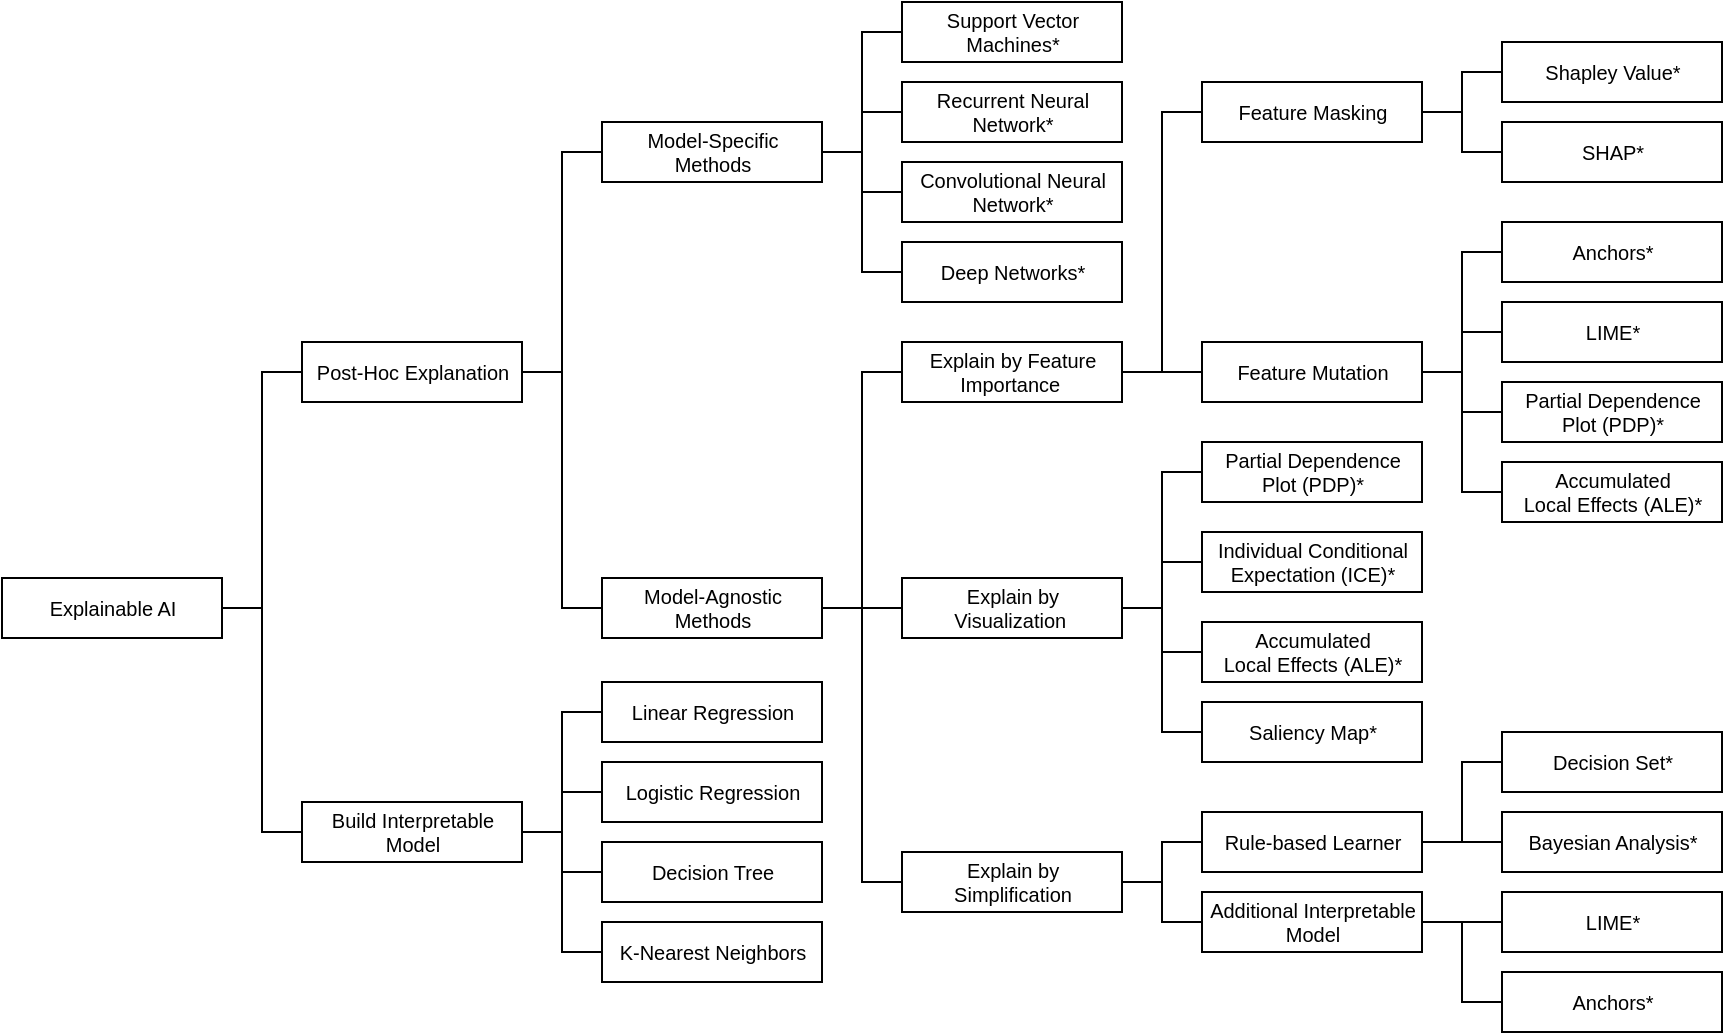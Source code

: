 <mxfile scale="5" border="0">
    <diagram id="UTlIMfPxAq2fHqrGq6l2" name="Page-1">
        <mxGraphModel dx="-210" dy="396" grid="1" gridSize="10" guides="1" tooltips="1" connect="1" arrows="1" fold="1" page="1" pageScale="1" pageWidth="827" pageHeight="1169" math="0" shadow="0">
            <root>
                <mxCell id="0"/>
                <mxCell id="1" parent="0"/>
                <mxCell id="2" value="Explainable AI" style="rounded=0;fontSize=10;html=1;" parent="1" vertex="1">
                    <mxGeometry x="1100" y="538" width="110" height="30" as="geometry"/>
                </mxCell>
                <mxCell id="3" value="" style="rounded=0;orthogonalLoop=1;jettySize=auto;exitX=1;exitY=0.5;exitDx=0;exitDy=0;entryX=0;entryY=0.5;entryDx=0;entryDy=0;endArrow=none;endFill=0;fontSize=10;html=1;edgeStyle=orthogonalEdgeStyle;" parent="1" source="5" target="10" edge="1">
                    <mxGeometry relative="1" as="geometry"/>
                </mxCell>
                <mxCell id="4" value="" style="rounded=0;orthogonalLoop=1;jettySize=auto;exitX=1;exitY=0.5;exitDx=0;exitDy=0;entryX=0;entryY=0.5;entryDx=0;entryDy=0;endArrow=none;endFill=0;fontSize=10;html=1;edgeStyle=orthogonalEdgeStyle;" parent="1" source="5" target="15" edge="1">
                    <mxGeometry relative="1" as="geometry"/>
                </mxCell>
                <mxCell id="5" value="Post-Hoc Explanation" style="rounded=0;fontSize=10;html=1;" parent="1" vertex="1">
                    <mxGeometry x="1250" y="420" width="110" height="30" as="geometry"/>
                </mxCell>
                <mxCell id="6" value="" style="rounded=0;orthogonalLoop=1;jettySize=auto;exitX=1;exitY=0.5;exitDx=0;exitDy=0;entryX=0;entryY=0.5;entryDx=0;entryDy=0;endArrow=none;endFill=0;fontSize=10;html=1;edgeStyle=orthogonalEdgeStyle;" parent="1" source="10" target="34" edge="1">
                    <mxGeometry relative="1" as="geometry"/>
                </mxCell>
                <mxCell id="7" value="" style="rounded=0;orthogonalLoop=1;jettySize=auto;exitX=1;exitY=0.5;exitDx=0;exitDy=0;entryX=0;entryY=0.5;entryDx=0;entryDy=0;endArrow=none;endFill=0;fontSize=10;html=1;edgeStyle=orthogonalEdgeStyle;" parent="1" source="10" target="35" edge="1">
                    <mxGeometry relative="1" as="geometry"/>
                </mxCell>
                <mxCell id="8" value="" style="rounded=0;orthogonalLoop=1;jettySize=auto;exitX=1;exitY=0.5;exitDx=0;exitDy=0;entryX=0;entryY=0.5;entryDx=0;entryDy=0;endArrow=none;endFill=0;fontSize=10;html=1;edgeStyle=orthogonalEdgeStyle;" parent="1" source="10" target="36" edge="1">
                    <mxGeometry relative="1" as="geometry"/>
                </mxCell>
                <mxCell id="9" value="" style="rounded=0;orthogonalLoop=1;jettySize=auto;exitX=1;exitY=0.5;exitDx=0;exitDy=0;entryX=0;entryY=0.5;entryDx=0;entryDy=0;endArrow=none;endFill=0;fontSize=10;html=1;edgeStyle=orthogonalEdgeStyle;" parent="1" source="10" target="37" edge="1">
                    <mxGeometry relative="1" as="geometry"/>
                </mxCell>
                <mxCell id="10" value="Model-Specific &lt;br&gt;Methods" style="rounded=0;fontSize=10;html=1;" parent="1" vertex="1">
                    <mxGeometry x="1400" y="310" width="110" height="30" as="geometry"/>
                </mxCell>
                <mxCell id="11" value="Build Interpretable &lt;br&gt;Model" style="rounded=0;fontSize=10;html=1;" parent="1" vertex="1">
                    <mxGeometry x="1250" y="650" width="110" height="30" as="geometry"/>
                </mxCell>
                <mxCell id="12" value="" style="rounded=0;orthogonalLoop=1;jettySize=auto;exitX=1;exitY=0.5;exitDx=0;exitDy=0;entryX=0;entryY=0.5;entryDx=0;entryDy=0;endArrow=none;endFill=0;fontSize=10;html=1;edgeStyle=orthogonalEdgeStyle;" parent="1" source="15" target="18" edge="1">
                    <mxGeometry relative="1" as="geometry"/>
                </mxCell>
                <mxCell id="13" value="" style="rounded=0;orthogonalLoop=1;jettySize=auto;exitX=1;exitY=0.5;exitDx=0;exitDy=0;entryX=0;entryY=0.5;entryDx=0;entryDy=0;endArrow=none;endFill=0;fontSize=10;html=1;edgeStyle=orthogonalEdgeStyle;" parent="1" source="15" target="16" edge="1">
                    <mxGeometry relative="1" as="geometry"/>
                </mxCell>
                <mxCell id="14" value="" style="rounded=0;orthogonalLoop=1;jettySize=auto;exitX=1;exitY=0.5;exitDx=0;exitDy=0;entryX=0;entryY=0.5;entryDx=0;entryDy=0;endArrow=none;endFill=0;fontSize=10;html=1;edgeStyle=orthogonalEdgeStyle;" parent="1" source="15" target="17" edge="1">
                    <mxGeometry relative="1" as="geometry"/>
                </mxCell>
                <mxCell id="15" value="Model-Agnostic &lt;br&gt;Methods" style="rounded=0;fontSize=10;html=1;" parent="1" vertex="1">
                    <mxGeometry x="1400" y="538" width="110" height="30" as="geometry"/>
                </mxCell>
                <mxCell id="16" value="Explain by &lt;br&gt;Simplification" style="rounded=0;fontSize=10;html=1;" parent="1" vertex="1">
                    <mxGeometry x="1550" y="675" width="110" height="30" as="geometry"/>
                </mxCell>
                <mxCell id="17" value="Explain by Feature &lt;br&gt;Importance&amp;nbsp;" style="rounded=0;fontSize=10;html=1;" parent="1" vertex="1">
                    <mxGeometry x="1550" y="420" width="110" height="30" as="geometry"/>
                </mxCell>
                <mxCell id="18" value="Explain by &lt;br&gt;Visualization&amp;nbsp;" style="rounded=0;fontSize=10;html=1;" parent="1" vertex="1">
                    <mxGeometry x="1550" y="538" width="110" height="30" as="geometry"/>
                </mxCell>
                <mxCell id="19" value="" style="rounded=0;orthogonalLoop=1;jettySize=auto;exitX=1;exitY=0.5;exitDx=0;exitDy=0;entryX=0;entryY=0.5;entryDx=0;entryDy=0;endArrow=none;endFill=0;fontSize=10;html=1;edgeStyle=orthogonalEdgeStyle;" parent="1" source="21" target="41" edge="1">
                    <mxGeometry relative="1" as="geometry"/>
                </mxCell>
                <mxCell id="20" value="" style="rounded=0;orthogonalLoop=1;jettySize=auto;exitX=1;exitY=0.5;exitDx=0;exitDy=0;entryX=0;entryY=0.5;entryDx=0;entryDy=0;endArrow=none;endFill=0;fontSize=10;html=1;edgeStyle=orthogonalEdgeStyle;" parent="1" source="21" target="43" edge="1">
                    <mxGeometry relative="1" as="geometry"/>
                </mxCell>
                <mxCell id="21" value="Feature Masking" style="rounded=0;fontSize=10;html=1;" parent="1" vertex="1">
                    <mxGeometry x="1700" y="290" width="110" height="30" as="geometry"/>
                </mxCell>
                <mxCell id="22" value="" style="rounded=0;orthogonalLoop=1;jettySize=auto;exitX=1;exitY=0.5;exitDx=0;exitDy=0;entryX=0;entryY=0.5;entryDx=0;entryDy=0;endArrow=none;endFill=0;fontSize=10;html=1;edgeStyle=orthogonalEdgeStyle;" parent="1" source="26" target="68" edge="1">
                    <mxGeometry relative="1" as="geometry"/>
                </mxCell>
                <mxCell id="23" value="" style="rounded=0;orthogonalLoop=1;jettySize=auto;exitX=1;exitY=0.5;exitDx=0;exitDy=0;entryX=0;entryY=0.5;entryDx=0;entryDy=0;endArrow=none;endFill=0;fontSize=10;html=1;edgeStyle=orthogonalEdgeStyle;" parent="1" source="26" target="69" edge="1">
                    <mxGeometry relative="1" as="geometry"/>
                </mxCell>
                <mxCell id="24" value="" style="rounded=0;orthogonalLoop=1;jettySize=auto;exitX=1;exitY=0.5;exitDx=0;exitDy=0;entryX=0;entryY=0.5;entryDx=0;entryDy=0;endArrow=none;endFill=0;fontSize=10;html=1;edgeStyle=orthogonalEdgeStyle;" parent="1" source="26" target="67" edge="1">
                    <mxGeometry relative="1" as="geometry"/>
                </mxCell>
                <mxCell id="25" value="" style="rounded=0;orthogonalLoop=1;jettySize=auto;exitX=1;exitY=0.5;exitDx=0;exitDy=0;entryX=0;entryY=0.5;entryDx=0;entryDy=0;endArrow=none;endFill=0;fontSize=10;html=1;edgeStyle=orthogonalEdgeStyle;" parent="1" source="26" target="66" edge="1">
                    <mxGeometry relative="1" as="geometry"/>
                </mxCell>
                <mxCell id="26" value="Feature Mutation" style="rounded=0;fontSize=10;html=1;" parent="1" vertex="1">
                    <mxGeometry x="1700" y="420" width="110" height="30" as="geometry"/>
                </mxCell>
                <mxCell id="27" value="Accumulated &lt;br&gt;Local Effects (ALE)*" style="rounded=0;fontSize=10;html=1;" parent="1" vertex="1">
                    <mxGeometry x="1700" y="560" width="110" height="30" as="geometry"/>
                </mxCell>
                <mxCell id="28" value="Rule-based Learner" style="rounded=0;fontSize=10;html=1;" parent="1" vertex="1">
                    <mxGeometry x="1700" y="655" width="110" height="30" as="geometry"/>
                </mxCell>
                <mxCell id="29" value="Partial Dependence &lt;br&gt;Plot (PDP)*" style="rounded=0;fontSize=10;html=1;" parent="1" vertex="1">
                    <mxGeometry x="1700" y="470" width="110" height="30" as="geometry"/>
                </mxCell>
                <mxCell id="30" value="Linear Regression" style="rounded=0;fontSize=10;html=1;" parent="1" vertex="1">
                    <mxGeometry x="1400" y="590" width="110" height="30" as="geometry"/>
                </mxCell>
                <mxCell id="31" value="Decision Tree" style="rounded=0;fontSize=10;html=1;" parent="1" vertex="1">
                    <mxGeometry x="1400" y="670" width="110" height="30" as="geometry"/>
                </mxCell>
                <mxCell id="32" value="Logistic Regression" style="rounded=0;fontSize=10;html=1;" parent="1" vertex="1">
                    <mxGeometry x="1400" y="630" width="110" height="30" as="geometry"/>
                </mxCell>
                <mxCell id="33" value="K-Nearest Neighbors" style="rounded=0;fontSize=10;html=1;" parent="1" vertex="1">
                    <mxGeometry x="1400" y="710" width="110" height="30" as="geometry"/>
                </mxCell>
                <mxCell id="34" value="Support Vector &lt;br&gt;Machines*" style="rounded=0;fontSize=10;html=1;" parent="1" vertex="1">
                    <mxGeometry x="1550" y="250" width="110" height="30" as="geometry"/>
                </mxCell>
                <mxCell id="35" value="Recurrent Neural &lt;br&gt;Network*" style="rounded=0;fontSize=10;html=1;" parent="1" vertex="1">
                    <mxGeometry x="1550" y="290" width="110" height="30" as="geometry"/>
                </mxCell>
                <mxCell id="36" value="Convolutional Neural&lt;br&gt;Network*" style="rounded=0;fontSize=10;html=1;" parent="1" vertex="1">
                    <mxGeometry x="1550" y="330" width="110" height="30" as="geometry"/>
                </mxCell>
                <mxCell id="37" value="Deep Networks*" style="rounded=0;fontSize=10;html=1;" parent="1" vertex="1">
                    <mxGeometry x="1550" y="370" width="110" height="30" as="geometry"/>
                </mxCell>
                <mxCell id="38" value="Individual Conditional &lt;br&gt;Expectation (ICE)*" style="rounded=0;fontSize=10;html=1;" parent="1" vertex="1">
                    <mxGeometry x="1700" y="515" width="110" height="30" as="geometry"/>
                </mxCell>
                <mxCell id="39" value="Decision Set*" style="rounded=0;fontSize=10;html=1;" parent="1" vertex="1">
                    <mxGeometry x="1850" y="615" width="110" height="30" as="geometry"/>
                </mxCell>
                <mxCell id="40" value="Bayesian Analysis*" style="rounded=0;fontSize=10;html=1;" parent="1" vertex="1">
                    <mxGeometry x="1850" y="655" width="110" height="30" as="geometry"/>
                </mxCell>
                <mxCell id="41" value="Shapley Value*" style="rounded=0;fontSize=10;html=1;" parent="1" vertex="1">
                    <mxGeometry x="1850" y="270" width="110" height="30" as="geometry"/>
                </mxCell>
                <mxCell id="42" value="Saliency Map*" style="rounded=0;fontSize=10;html=1;" parent="1" vertex="1">
                    <mxGeometry x="1700" y="600" width="110" height="30" as="geometry"/>
                </mxCell>
                <mxCell id="43" value="SHAP*" style="rounded=0;fontSize=10;html=1;" parent="1" vertex="1">
                    <mxGeometry x="1850" y="310" width="110" height="30" as="geometry"/>
                </mxCell>
                <mxCell id="44" value="Additional Interpretable &lt;br&gt;Model" style="rounded=0;fontSize=10;html=1;" parent="1" vertex="1">
                    <mxGeometry x="1700" y="695" width="110" height="30" as="geometry"/>
                </mxCell>
                <mxCell id="45" value="LIME*" style="rounded=0;fontSize=10;html=1;" parent="1" vertex="1">
                    <mxGeometry x="1850" y="695" width="110" height="30" as="geometry"/>
                </mxCell>
                <mxCell id="46" value="Anchors*" style="rounded=0;fontSize=10;html=1;" parent="1" vertex="1">
                    <mxGeometry x="1850" y="735" width="110" height="30" as="geometry"/>
                </mxCell>
                <mxCell id="47" value="" style="endArrow=none;fontFamily=Helvetica;fontSize=10;fontColor=default;entryX=0;entryY=0.5;entryDx=0;entryDy=0;exitX=1;exitY=0.5;exitDx=0;exitDy=0;rounded=0;html=1;edgeStyle=orthogonalEdgeStyle;" parent="1" source="2" target="5" edge="1">
                    <mxGeometry width="50" height="50" relative="1" as="geometry">
                        <mxPoint x="1180" y="450" as="sourcePoint"/>
                        <mxPoint x="1230" y="400" as="targetPoint"/>
                    </mxGeometry>
                </mxCell>
                <mxCell id="48" value="" style="endArrow=none;fontFamily=Helvetica;fontSize=10;fontColor=default;exitX=1;exitY=0.5;exitDx=0;exitDy=0;entryX=0;entryY=0.5;entryDx=0;entryDy=0;rounded=0;html=1;edgeStyle=orthogonalEdgeStyle;" parent="1" source="2" target="11" edge="1">
                    <mxGeometry width="50" height="50" relative="1" as="geometry">
                        <mxPoint x="1200" y="640" as="sourcePoint"/>
                        <mxPoint x="1250" y="590" as="targetPoint"/>
                    </mxGeometry>
                </mxCell>
                <mxCell id="49" value="" style="endArrow=none;fontFamily=Helvetica;fontSize=10;fontColor=default;entryX=0;entryY=0.5;entryDx=0;entryDy=0;exitX=1;exitY=0.5;exitDx=0;exitDy=0;rounded=0;html=1;edgeStyle=orthogonalEdgeStyle;" parent="1" source="11" target="30" edge="1">
                    <mxGeometry width="50" height="50" relative="1" as="geometry">
                        <mxPoint x="1320" y="650" as="sourcePoint"/>
                        <mxPoint x="1370" y="600" as="targetPoint"/>
                    </mxGeometry>
                </mxCell>
                <mxCell id="50" value="" style="endArrow=none;fontFamily=Helvetica;fontSize=10;fontColor=default;entryX=0;entryY=0.5;entryDx=0;entryDy=0;exitX=1;exitY=0.5;exitDx=0;exitDy=0;rounded=0;html=1;edgeStyle=orthogonalEdgeStyle;" parent="1" source="11" target="32" edge="1">
                    <mxGeometry width="50" height="50" relative="1" as="geometry">
                        <mxPoint x="1310" y="780" as="sourcePoint"/>
                        <mxPoint x="1360" y="730" as="targetPoint"/>
                    </mxGeometry>
                </mxCell>
                <mxCell id="51" value="" style="endArrow=none;fontFamily=Helvetica;fontSize=10;fontColor=default;entryX=0;entryY=0.5;entryDx=0;entryDy=0;exitX=1;exitY=0.5;exitDx=0;exitDy=0;rounded=0;html=1;edgeStyle=orthogonalEdgeStyle;" parent="1" source="11" target="31" edge="1">
                    <mxGeometry width="50" height="50" relative="1" as="geometry">
                        <mxPoint x="1320" y="780" as="sourcePoint"/>
                        <mxPoint x="1370" y="730" as="targetPoint"/>
                    </mxGeometry>
                </mxCell>
                <mxCell id="52" value="" style="endArrow=none;fontFamily=Helvetica;fontSize=10;fontColor=default;entryX=0;entryY=0.5;entryDx=0;entryDy=0;exitX=1;exitY=0.5;exitDx=0;exitDy=0;rounded=0;html=1;edgeStyle=orthogonalEdgeStyle;" parent="1" source="11" target="33" edge="1">
                    <mxGeometry width="50" height="50" relative="1" as="geometry">
                        <mxPoint x="1250" y="800" as="sourcePoint"/>
                        <mxPoint x="1300" y="750" as="targetPoint"/>
                    </mxGeometry>
                </mxCell>
                <mxCell id="53" value="" style="endArrow=none;fontFamily=Helvetica;fontSize=10;fontColor=default;entryX=0;entryY=0.5;entryDx=0;entryDy=0;exitX=1;exitY=0.5;exitDx=0;exitDy=0;rounded=0;html=1;edgeStyle=orthogonalEdgeStyle;" parent="1" source="18" target="29" edge="1">
                    <mxGeometry width="50" height="50" relative="1" as="geometry">
                        <mxPoint x="1650" y="655" as="sourcePoint"/>
                        <mxPoint x="1700" y="605" as="targetPoint"/>
                    </mxGeometry>
                </mxCell>
                <mxCell id="54" value="" style="endArrow=none;fontFamily=Helvetica;fontSize=10;fontColor=default;entryX=0;entryY=0.5;entryDx=0;entryDy=0;exitX=1;exitY=0.5;exitDx=0;exitDy=0;rounded=0;html=1;edgeStyle=orthogonalEdgeStyle;" parent="1" source="18" target="38" edge="1">
                    <mxGeometry width="50" height="50" relative="1" as="geometry">
                        <mxPoint x="1630" y="745" as="sourcePoint"/>
                        <mxPoint x="1680" y="695" as="targetPoint"/>
                    </mxGeometry>
                </mxCell>
                <mxCell id="55" value="" style="endArrow=none;fontFamily=Helvetica;fontSize=10;fontColor=default;entryX=0;entryY=0.5;entryDx=0;entryDy=0;exitX=1;exitY=0.5;exitDx=0;exitDy=0;rounded=0;html=1;edgeStyle=orthogonalEdgeStyle;" parent="1" source="18" target="27" edge="1">
                    <mxGeometry width="50" height="50" relative="1" as="geometry">
                        <mxPoint x="1590" y="735" as="sourcePoint"/>
                        <mxPoint x="1640" y="685" as="targetPoint"/>
                    </mxGeometry>
                </mxCell>
                <mxCell id="56" value="" style="endArrow=none;fontFamily=Helvetica;fontSize=10;fontColor=default;entryX=0;entryY=0.5;entryDx=0;entryDy=0;exitX=1;exitY=0.5;exitDx=0;exitDy=0;rounded=0;html=1;edgeStyle=orthogonalEdgeStyle;" parent="1" source="18" target="42" edge="1">
                    <mxGeometry width="50" height="50" relative="1" as="geometry">
                        <mxPoint x="1620" y="745" as="sourcePoint"/>
                        <mxPoint x="1670" y="695" as="targetPoint"/>
                    </mxGeometry>
                </mxCell>
                <mxCell id="57" value="" style="endArrow=none;fontFamily=Helvetica;fontSize=10;fontColor=default;entryX=0;entryY=0.5;entryDx=0;entryDy=0;exitX=1;exitY=0.5;exitDx=0;exitDy=0;rounded=0;html=1;edgeStyle=orthogonalEdgeStyle;" parent="1" source="16" target="28" edge="1">
                    <mxGeometry width="50" height="50" relative="1" as="geometry">
                        <mxPoint x="1620" y="785" as="sourcePoint"/>
                        <mxPoint x="1670" y="735" as="targetPoint"/>
                    </mxGeometry>
                </mxCell>
                <mxCell id="58" value="" style="endArrow=none;fontFamily=Helvetica;fontSize=10;fontColor=default;entryX=0;entryY=0.5;entryDx=0;entryDy=0;exitX=1;exitY=0.5;exitDx=0;exitDy=0;rounded=0;html=1;edgeStyle=orthogonalEdgeStyle;" parent="1" source="28" target="39" edge="1">
                    <mxGeometry width="50" height="50" relative="1" as="geometry">
                        <mxPoint x="1600" y="785" as="sourcePoint"/>
                        <mxPoint x="1650" y="735" as="targetPoint"/>
                    </mxGeometry>
                </mxCell>
                <mxCell id="59" value="" style="endArrow=none;fontFamily=Helvetica;fontSize=10;fontColor=default;entryX=0;entryY=0.5;entryDx=0;entryDy=0;exitX=1;exitY=0.5;exitDx=0;exitDy=0;rounded=0;html=1;edgeStyle=orthogonalEdgeStyle;" parent="1" source="28" target="40" edge="1">
                    <mxGeometry width="50" height="50" relative="1" as="geometry">
                        <mxPoint x="1620" y="785" as="sourcePoint"/>
                        <mxPoint x="1670" y="735" as="targetPoint"/>
                    </mxGeometry>
                </mxCell>
                <mxCell id="60" value="" style="endArrow=none;fontFamily=Helvetica;fontSize=10;fontColor=default;entryX=0;entryY=0.5;entryDx=0;entryDy=0;exitX=1;exitY=0.5;exitDx=0;exitDy=0;rounded=0;html=1;edgeStyle=orthogonalEdgeStyle;" parent="1" source="16" target="44" edge="1">
                    <mxGeometry width="50" height="50" relative="1" as="geometry">
                        <mxPoint x="1600" y="775" as="sourcePoint"/>
                        <mxPoint x="1650" y="725" as="targetPoint"/>
                    </mxGeometry>
                </mxCell>
                <mxCell id="61" value="" style="endArrow=none;fontFamily=Helvetica;fontSize=10;fontColor=default;entryX=0;entryY=0.5;entryDx=0;entryDy=0;exitX=1;exitY=0.5;exitDx=0;exitDy=0;rounded=0;html=1;edgeStyle=orthogonalEdgeStyle;" parent="1" source="44" target="45" edge="1">
                    <mxGeometry width="50" height="50" relative="1" as="geometry">
                        <mxPoint x="1690" y="815" as="sourcePoint"/>
                        <mxPoint x="1740" y="765" as="targetPoint"/>
                    </mxGeometry>
                </mxCell>
                <mxCell id="62" value="" style="endArrow=none;fontFamily=Helvetica;fontSize=10;fontColor=default;entryX=0;entryY=0.5;entryDx=0;entryDy=0;exitX=1;exitY=0.5;exitDx=0;exitDy=0;rounded=0;html=1;edgeStyle=orthogonalEdgeStyle;" parent="1" source="44" target="46" edge="1">
                    <mxGeometry width="50" height="50" relative="1" as="geometry">
                        <mxPoint x="1630" y="795" as="sourcePoint"/>
                        <mxPoint x="1680" y="745" as="targetPoint"/>
                    </mxGeometry>
                </mxCell>
                <mxCell id="63" value="" style="endArrow=none;fontFamily=Helvetica;fontSize=10;fontColor=default;entryX=0;entryY=0.5;entryDx=0;entryDy=0;exitX=1;exitY=0.5;exitDx=0;exitDy=0;rounded=0;html=1;edgeStyle=orthogonalEdgeStyle;" parent="1" source="17" target="21" edge="1">
                    <mxGeometry width="50" height="50" relative="1" as="geometry">
                        <mxPoint x="1610" y="430" as="sourcePoint"/>
                        <mxPoint x="1660" y="380" as="targetPoint"/>
                    </mxGeometry>
                </mxCell>
                <mxCell id="64" value="" style="endArrow=none;fontFamily=Helvetica;fontSize=10;fontColor=default;entryX=0;entryY=0.5;entryDx=0;entryDy=0;exitX=1;exitY=0.5;exitDx=0;exitDy=0;rounded=0;html=1;edgeStyle=orthogonalEdgeStyle;" parent="1" source="17" target="26" edge="1">
                    <mxGeometry width="50" height="50" relative="1" as="geometry">
                        <mxPoint x="1610" y="470" as="sourcePoint"/>
                        <mxPoint x="1660" y="420" as="targetPoint"/>
                    </mxGeometry>
                </mxCell>
                <mxCell id="65" value="" style="group" parent="1" vertex="1" connectable="0">
                    <mxGeometry x="1850" y="360" width="110" height="150" as="geometry"/>
                </mxCell>
                <mxCell id="66" value="Accumulated &lt;br&gt;Local Effects (ALE)*" style="rounded=0;fontSize=10;html=1;" parent="65" vertex="1">
                    <mxGeometry y="120" width="110" height="30" as="geometry"/>
                </mxCell>
                <mxCell id="67" value="Partial Dependence &lt;br&gt;Plot (PDP)*" style="rounded=0;fontSize=10;html=1;" parent="65" vertex="1">
                    <mxGeometry y="80" width="110" height="30" as="geometry"/>
                </mxCell>
                <mxCell id="68" value="Anchors*" style="rounded=0;fontSize=10;html=1;" parent="65" vertex="1">
                    <mxGeometry width="110" height="30" as="geometry"/>
                </mxCell>
                <mxCell id="69" value="LIME*" style="rounded=0;fontSize=10;html=1;" parent="65" vertex="1">
                    <mxGeometry y="40" width="110" height="30" as="geometry"/>
                </mxCell>
            </root>
        </mxGraphModel>
    </diagram>
</mxfile>